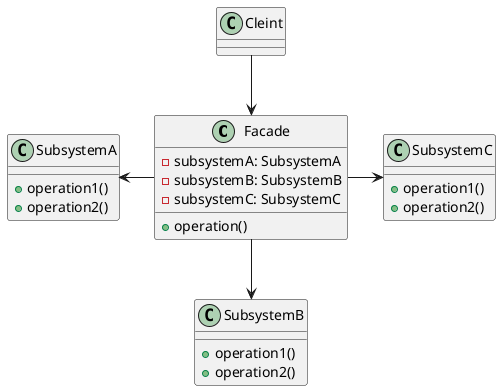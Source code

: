 @startuml


class Facade {
  + operation()
  - subsystemA: SubsystemA
  - subsystemB: SubsystemB
  - subsystemC: SubsystemC
}

class SubsystemA {
  + operation1()
  + operation2()
}

class SubsystemB {
  + operation1()
  + operation2()
}

class SubsystemC {
  + operation1()
  + operation2()
}

Cleint --down> Facade
Facade --left> SubsystemA
Facade --> SubsystemB
Facade --right> SubsystemC

@enduml